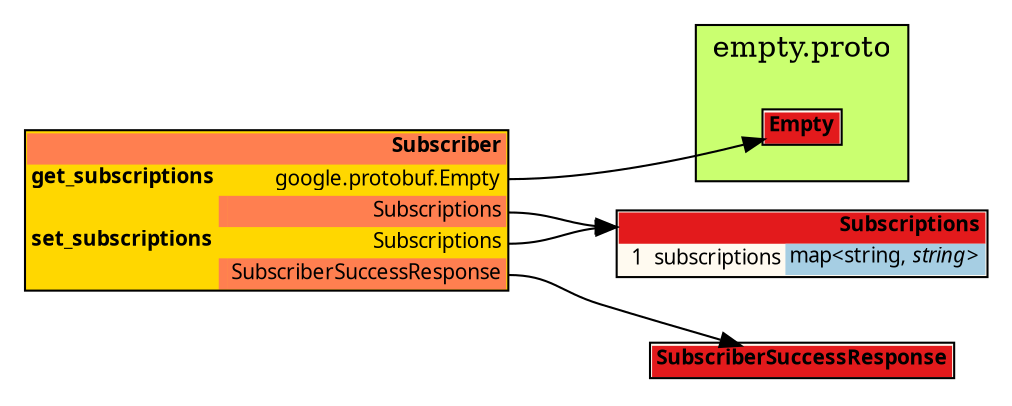 /*
	do not edit:
	auto-generated by github.com/seamia/protodot
*/
digraph protodot {

	/* package:    */
	/* source:    interfaces/Subscriber.proto */
	/* selection:  */

	rankdir=LR;
	label="";
	tooltip="";
	bgcolor="transparent"

	node [
		shape=plaintext
		fontsize=10
		fontname="Ubuntu"
	];


	/* ------ nodes ------ */
	subgraph cluster_ac8d7b3b7cac {
		label = "empty.proto"
		tooltip = "google/protobuf/empty.proto"
		style = filled;
		fillcolor = "#caff70";
		
		Node_Ja_100	[shape=plaintext tooltip="google.protobuf.Empty" label=<<TABLE BORDER="1" CELLBORDER="0" CELLSPACING="0" BGCOLOR="#fffaf0"><TR><TD COLSPAN="4" PORT="header" BGCOLOR="#e31a1c" ALIGN="right"><b>Empty</b></TD></TR></TABLE>>];
	}


	/* ------ leaving the root package unwrapped ------ */
	Node_Ja_101	[shape=plaintext tooltip=".Subscriptions" label=<<TABLE BORDER="1" CELLBORDER="0" CELLSPACING="0" BGCOLOR="#fffaf0"><TR><TD COLSPAN="4" PORT="header" BGCOLOR="#e31a1c" ALIGN="right"><b>Subscriptions</b></TD></TR><TR><TD></TD><TD ALIGN="right">1</TD><TD ALIGN="left">subscriptions</TD><TD ALIGN="right" BGCOLOR="#a6cee3" PORT="posubscriptions">map&lt;string, <i>string</i>&gt;</TD></TR></TABLE>>];
	Node_Ja_102	[shape=plaintext tooltip=".SubscriberSuccessResponse" label=<<TABLE BORDER="1" CELLBORDER="0" CELLSPACING="0" BGCOLOR="#fffaf0"><TR><TD COLSPAN="4" PORT="header" BGCOLOR="#e31a1c" ALIGN="right"><b>SubscriberSuccessResponse</b></TD></TR></TABLE>>];
	
	
	Node_Ja_103	[shape=plaintext tooltip="Subscriber" label=<<TABLE BORDER="1" CELLBORDER="0" CELLSPACING="0" BGCOLOR="#ffd700"><TR><TD COLSPAN="3" PORT="header" BGCOLOR="#ff7f50" ALIGN="right"><b>Subscriber</b></TD></TR><TR><TD ALIGN="left"><b>get_subscriptions</b></TD><TD></TD><TD PORT="poget_subscriptions_request" ALIGN="right">google.protobuf.Empty</TD></TR><TR style="border-bottom: 1px solid red"><TD></TD><TD BGCOLOR="#ff7f50"></TD><TD PORT="poget_subscriptions_response" ALIGN="right" BGCOLOR="#ff7f50">Subscriptions</TD></TR><TR><TD ALIGN="left"><b>set_subscriptions</b></TD><TD></TD><TD PORT="poset_subscriptions_request" ALIGN="right">Subscriptions</TD></TR><TR style="border-bottom: 1px solid red"><TD></TD><TD BGCOLOR="#ff7f50"></TD><TD PORT="poset_subscriptions_response" ALIGN="right" BGCOLOR="#ff7f50">SubscriberSuccessResponse</TD></TR></TABLE>>];

	/* ------ connections ------ */
	Node_Ja_103:poget_subscriptions_request:e	-> Node_Ja_100:header [color="#000000" tooltip="Ja_103 --> Ja_100"];
	Node_Ja_103:poget_subscriptions_response:e	-> Node_Ja_101:header [color="#000000" tooltip="Ja_103 --> Ja_101"];
	Node_Ja_103:poset_subscriptions_request:e	-> Node_Ja_101:header [color="#000000" tooltip="Ja_103 --> Ja_101"];
	Node_Ja_103:poset_subscriptions_response:e	-> Node_Ja_102:header [color="#000000" tooltip="Ja_103 --> Ja_102"];

	/* generated by github.com/seamia/protodot on Thursday, 08-May-25 19:23:51 UTC */
}
